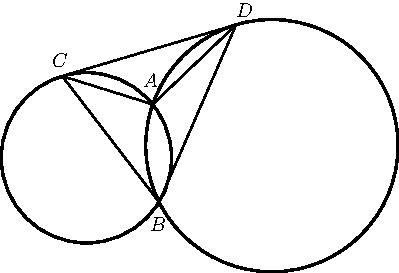 import graph; size(7cm); real lsf=0.5; pen dps=linewidth(0.7)+fontsize(10); defaultpen(dps); pen ds=black; real xmin=-6.374495785229725,xmax=5.874483567128196,ymin=-3.0766820962492747,ymax=5.430105022851809; 
pair C=(-1.9310307763333443,1.4727498058554715), D=(0.08143780923056439,2.067876702753748), A=(-0.8839123307428729,1.1460310886574023), B=(-0.8097847656649928,0.014137342987496214); 
draw(C--D,linewidth(0.8)); draw(circle((-1.651469042077164,0.5273897308049679),0.9858298203847442),linewidth(1.2)); draw(circle((0.49541247018192813,0.6679887045366368),1.4598155456981912),linewidth(1.2)); draw(A--C,linewidth(0.8)); draw(A--D,linewidth(0.8)); draw(D--B,linewidth(0.8)); draw(B--C,linewidth(0.8)); 
dot(C,linewidth(1.pt)+ds); label("$C$",(-2.0764341486243936,1.548945438757849),NE*lsf); dot(D,linewidth(1.pt)+ds); label("$D$",(0.05770731066000945,2.134593560142871),NE*lsf); dot(A,linewidth(1.pt)+ds); label("$A$",(-1.0242527780004553,1.3206419338111455),NE*lsf); dot(B,linewidth(1.pt)+ds); label("$B$",(-0.9448428632363844,-0.3469662762343411),NE*lsf); 
clip((xmin,ymin)--(xmin,ymax)--(xmax,ymax)--(xmax,ymin)--cycle); 